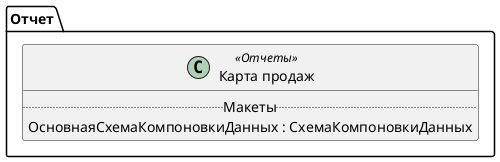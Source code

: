 ﻿@startuml КартаПродаж
'!include templates.wsd
'..\include templates.wsd
class Отчет.КартаПродаж as "Карта продаж" <<Отчеты>>
{
..Макеты..
ОсновнаяСхемаКомпоновкиДанных : СхемаКомпоновкиДанных
}
@enduml
